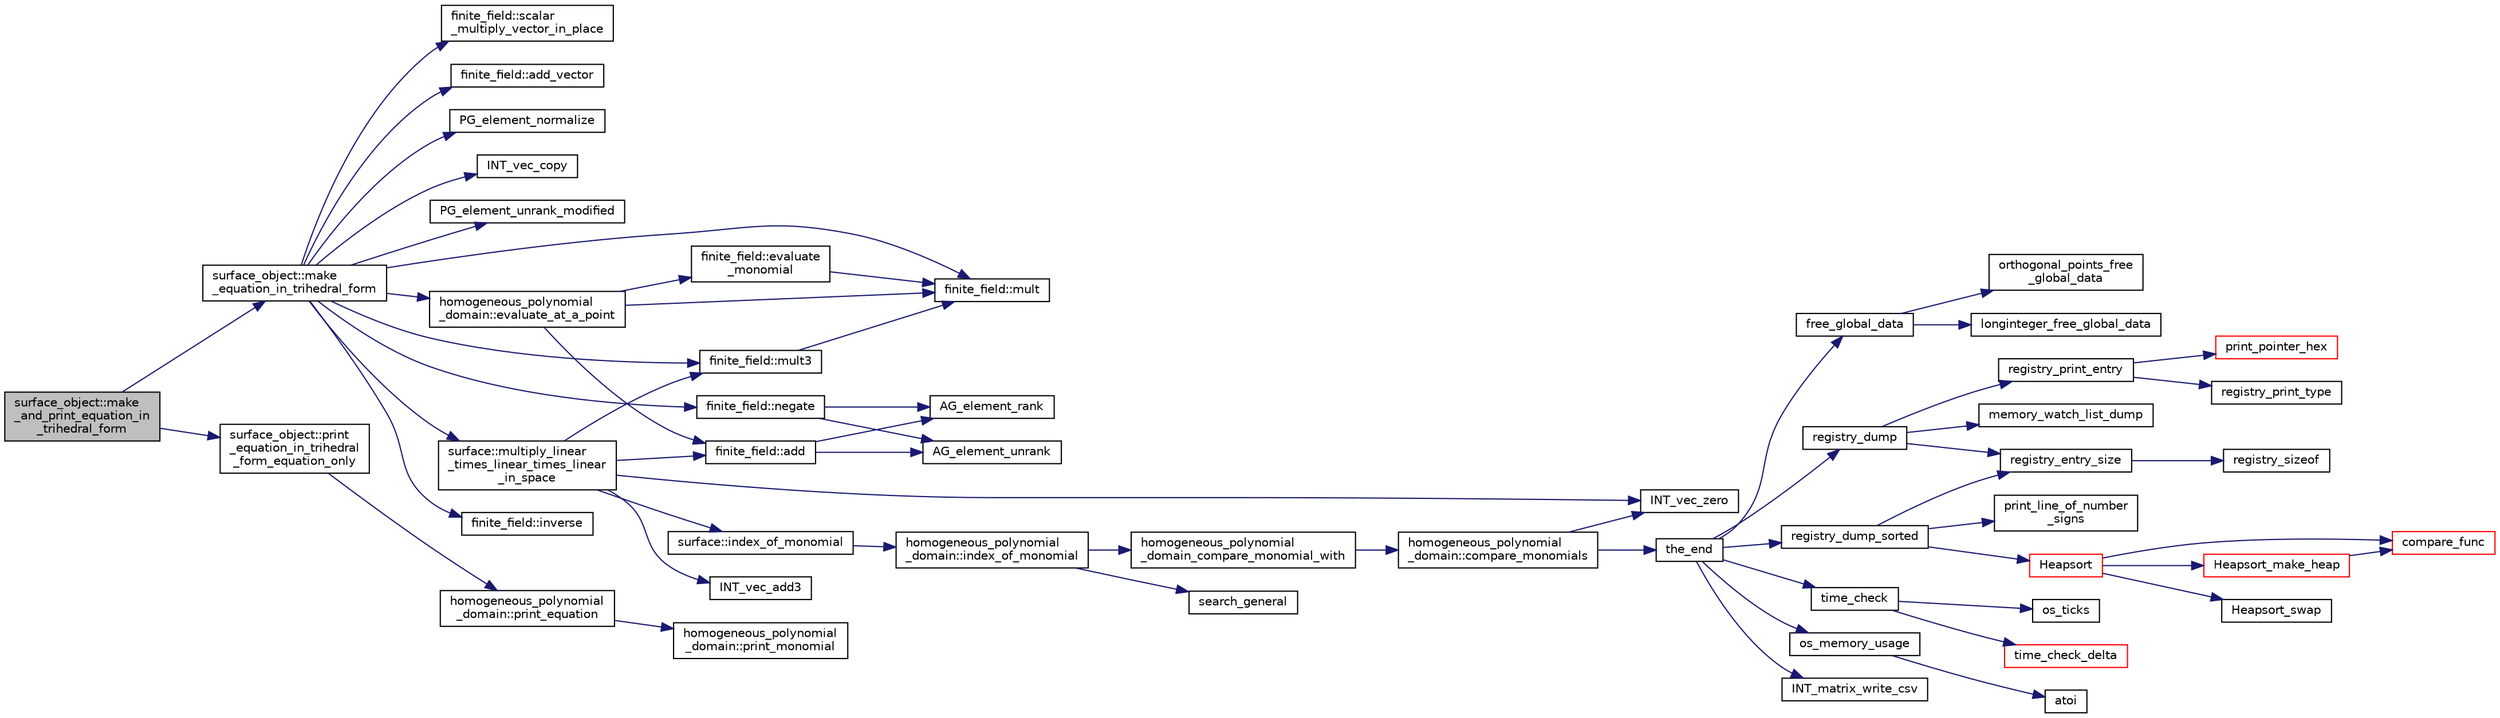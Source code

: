 digraph "surface_object::make_and_print_equation_in_trihedral_form"
{
  edge [fontname="Helvetica",fontsize="10",labelfontname="Helvetica",labelfontsize="10"];
  node [fontname="Helvetica",fontsize="10",shape=record];
  rankdir="LR";
  Node1721 [label="surface_object::make\l_and_print_equation_in\l_trihedral_form",height=0.2,width=0.4,color="black", fillcolor="grey75", style="filled", fontcolor="black"];
  Node1721 -> Node1722 [color="midnightblue",fontsize="10",style="solid",fontname="Helvetica"];
  Node1722 [label="surface_object::make\l_equation_in_trihedral_form",height=0.2,width=0.4,color="black", fillcolor="white", style="filled",URL="$df/df8/classsurface__object.html#a27fe2b23c959d65da1c1cac88a38ca08"];
  Node1722 -> Node1723 [color="midnightblue",fontsize="10",style="solid",fontname="Helvetica"];
  Node1723 [label="INT_vec_copy",height=0.2,width=0.4,color="black", fillcolor="white", style="filled",URL="$df/dbf/sajeeb_8_c.html#ac2d875e27e009af6ec04d17254d11075"];
  Node1722 -> Node1724 [color="midnightblue",fontsize="10",style="solid",fontname="Helvetica"];
  Node1724 [label="PG_element_unrank_modified",height=0.2,width=0.4,color="black", fillcolor="white", style="filled",URL="$d4/d67/geometry_8h.html#a83ae9b605d496f6a90345303f6efae64"];
  Node1722 -> Node1725 [color="midnightblue",fontsize="10",style="solid",fontname="Helvetica"];
  Node1725 [label="homogeneous_polynomial\l_domain::evaluate_at_a_point",height=0.2,width=0.4,color="black", fillcolor="white", style="filled",URL="$d2/da7/classhomogeneous__polynomial__domain.html#ad3989698a38d04fc319162c376fe6343"];
  Node1725 -> Node1726 [color="midnightblue",fontsize="10",style="solid",fontname="Helvetica"];
  Node1726 [label="finite_field::evaluate\l_monomial",height=0.2,width=0.4,color="black", fillcolor="white", style="filled",URL="$df/d5a/classfinite__field.html#a13f9d419956a9168a65788b32839c7f2"];
  Node1726 -> Node1727 [color="midnightblue",fontsize="10",style="solid",fontname="Helvetica"];
  Node1727 [label="finite_field::mult",height=0.2,width=0.4,color="black", fillcolor="white", style="filled",URL="$df/d5a/classfinite__field.html#a24fb5917aa6d4d656fd855b7f44a13b0"];
  Node1725 -> Node1727 [color="midnightblue",fontsize="10",style="solid",fontname="Helvetica"];
  Node1725 -> Node1728 [color="midnightblue",fontsize="10",style="solid",fontname="Helvetica"];
  Node1728 [label="finite_field::add",height=0.2,width=0.4,color="black", fillcolor="white", style="filled",URL="$df/d5a/classfinite__field.html#a8f12328a27500f3c7be0c849ebbc9d14"];
  Node1728 -> Node1729 [color="midnightblue",fontsize="10",style="solid",fontname="Helvetica"];
  Node1729 [label="AG_element_unrank",height=0.2,width=0.4,color="black", fillcolor="white", style="filled",URL="$d4/d67/geometry_8h.html#a4a33b86c87b2879b97cfa1327abe2885"];
  Node1728 -> Node1730 [color="midnightblue",fontsize="10",style="solid",fontname="Helvetica"];
  Node1730 [label="AG_element_rank",height=0.2,width=0.4,color="black", fillcolor="white", style="filled",URL="$d4/d67/geometry_8h.html#ab2ac908d07dd8038fd996e26bdc75c17"];
  Node1722 -> Node1731 [color="midnightblue",fontsize="10",style="solid",fontname="Helvetica"];
  Node1731 [label="finite_field::mult3",height=0.2,width=0.4,color="black", fillcolor="white", style="filled",URL="$df/d5a/classfinite__field.html#a8075bbc643e9198c0a8f1d1eaa2faee3"];
  Node1731 -> Node1727 [color="midnightblue",fontsize="10",style="solid",fontname="Helvetica"];
  Node1722 -> Node1732 [color="midnightblue",fontsize="10",style="solid",fontname="Helvetica"];
  Node1732 [label="finite_field::negate",height=0.2,width=0.4,color="black", fillcolor="white", style="filled",URL="$df/d5a/classfinite__field.html#aa9d798298f25d4a9262b5bc5f1733e31"];
  Node1732 -> Node1729 [color="midnightblue",fontsize="10",style="solid",fontname="Helvetica"];
  Node1732 -> Node1730 [color="midnightblue",fontsize="10",style="solid",fontname="Helvetica"];
  Node1722 -> Node1733 [color="midnightblue",fontsize="10",style="solid",fontname="Helvetica"];
  Node1733 [label="finite_field::inverse",height=0.2,width=0.4,color="black", fillcolor="white", style="filled",URL="$df/d5a/classfinite__field.html#a69f2a12c01e70b7ce2d115c5221c9cdd"];
  Node1722 -> Node1727 [color="midnightblue",fontsize="10",style="solid",fontname="Helvetica"];
  Node1722 -> Node1734 [color="midnightblue",fontsize="10",style="solid",fontname="Helvetica"];
  Node1734 [label="surface::multiply_linear\l_times_linear_times_linear\l_in_space",height=0.2,width=0.4,color="black", fillcolor="white", style="filled",URL="$d5/d88/classsurface.html#abcbac4f9bd652897db85be7bf17abf62"];
  Node1734 -> Node1735 [color="midnightblue",fontsize="10",style="solid",fontname="Helvetica"];
  Node1735 [label="INT_vec_zero",height=0.2,width=0.4,color="black", fillcolor="white", style="filled",URL="$df/dbf/sajeeb_8_c.html#aa8c9c7977203577026080f546fe4980f"];
  Node1734 -> Node1731 [color="midnightblue",fontsize="10",style="solid",fontname="Helvetica"];
  Node1734 -> Node1736 [color="midnightblue",fontsize="10",style="solid",fontname="Helvetica"];
  Node1736 [label="INT_vec_add3",height=0.2,width=0.4,color="black", fillcolor="white", style="filled",URL="$d5/db4/io__and__os_8h.html#a5fb9f390a6d5ff2af38251ee134f12cf"];
  Node1734 -> Node1737 [color="midnightblue",fontsize="10",style="solid",fontname="Helvetica"];
  Node1737 [label="surface::index_of_monomial",height=0.2,width=0.4,color="black", fillcolor="white", style="filled",URL="$d5/d88/classsurface.html#a121f8ba1f05712475aa758f7152f4ce5"];
  Node1737 -> Node1738 [color="midnightblue",fontsize="10",style="solid",fontname="Helvetica"];
  Node1738 [label="homogeneous_polynomial\l_domain::index_of_monomial",height=0.2,width=0.4,color="black", fillcolor="white", style="filled",URL="$d2/da7/classhomogeneous__polynomial__domain.html#a3fad3fb2b940014fcfece1cebfbfa3ae"];
  Node1738 -> Node1739 [color="midnightblue",fontsize="10",style="solid",fontname="Helvetica"];
  Node1739 [label="search_general",height=0.2,width=0.4,color="black", fillcolor="white", style="filled",URL="$d5/de2/foundations_2data__structures_2data__structures_8h.html#a9377e1012d2575d9cb22787cecf71eec"];
  Node1738 -> Node1740 [color="midnightblue",fontsize="10",style="solid",fontname="Helvetica"];
  Node1740 [label="homogeneous_polynomial\l_domain_compare_monomial_with",height=0.2,width=0.4,color="black", fillcolor="white", style="filled",URL="$dd/db5/homogeneous__polynomial__domain_8_c.html#a0a0f8d40815145e0aceceabebad8d63d"];
  Node1740 -> Node1741 [color="midnightblue",fontsize="10",style="solid",fontname="Helvetica"];
  Node1741 [label="homogeneous_polynomial\l_domain::compare_monomials",height=0.2,width=0.4,color="black", fillcolor="white", style="filled",URL="$d2/da7/classhomogeneous__polynomial__domain.html#a05c5959cb62502954c9cf93a85b8c019"];
  Node1741 -> Node1735 [color="midnightblue",fontsize="10",style="solid",fontname="Helvetica"];
  Node1741 -> Node1742 [color="midnightblue",fontsize="10",style="solid",fontname="Helvetica"];
  Node1742 [label="the_end",height=0.2,width=0.4,color="black", fillcolor="white", style="filled",URL="$d9/d60/discreta_8h.html#a3ebbd3ccb665a9f78deaa7408577b60c"];
  Node1742 -> Node1743 [color="midnightblue",fontsize="10",style="solid",fontname="Helvetica"];
  Node1743 [label="free_global_data",height=0.2,width=0.4,color="black", fillcolor="white", style="filled",URL="$d3/dfb/discreta__global_8_c.html#a6bd9eb050090f8cf1e92db88a459cc28"];
  Node1743 -> Node1744 [color="midnightblue",fontsize="10",style="solid",fontname="Helvetica"];
  Node1744 [label="orthogonal_points_free\l_global_data",height=0.2,width=0.4,color="black", fillcolor="white", style="filled",URL="$d4/d67/geometry_8h.html#a9ff48c751a12182f1cc6ee384f80aa0b"];
  Node1743 -> Node1745 [color="midnightblue",fontsize="10",style="solid",fontname="Helvetica"];
  Node1745 [label="longinteger_free_global_data",height=0.2,width=0.4,color="black", fillcolor="white", style="filled",URL="$de/dc5/algebra__and__number__theory_8h.html#a6160ced6b3ffc2765c111f7d4f94ed42"];
  Node1742 -> Node1746 [color="midnightblue",fontsize="10",style="solid",fontname="Helvetica"];
  Node1746 [label="registry_dump",height=0.2,width=0.4,color="black", fillcolor="white", style="filled",URL="$d5/db4/io__and__os_8h.html#a8ad65cbe10865661e8bafd6be2164955"];
  Node1746 -> Node1747 [color="midnightblue",fontsize="10",style="solid",fontname="Helvetica"];
  Node1747 [label="registry_print_entry",height=0.2,width=0.4,color="black", fillcolor="white", style="filled",URL="$df/d84/foundations_2io__and__os_2memory_8_c.html#a2b54b210ed9aae58085d1ef7fa3bcbff"];
  Node1747 -> Node1748 [color="midnightblue",fontsize="10",style="solid",fontname="Helvetica"];
  Node1748 [label="print_pointer_hex",height=0.2,width=0.4,color="red", fillcolor="white", style="filled",URL="$d5/db4/io__and__os_8h.html#a32add94de62a1d910cc0fc35ed90ab48"];
  Node1747 -> Node1750 [color="midnightblue",fontsize="10",style="solid",fontname="Helvetica"];
  Node1750 [label="registry_print_type",height=0.2,width=0.4,color="black", fillcolor="white", style="filled",URL="$df/d84/foundations_2io__and__os_2memory_8_c.html#a0c81861cc8a6dd21364c89bb3ac8e82c"];
  Node1746 -> Node1751 [color="midnightblue",fontsize="10",style="solid",fontname="Helvetica"];
  Node1751 [label="registry_entry_size",height=0.2,width=0.4,color="black", fillcolor="white", style="filled",URL="$df/d84/foundations_2io__and__os_2memory_8_c.html#abb7fc0eff582133f5bd8a7cbd78d742b"];
  Node1751 -> Node1752 [color="midnightblue",fontsize="10",style="solid",fontname="Helvetica"];
  Node1752 [label="registry_sizeof",height=0.2,width=0.4,color="black", fillcolor="white", style="filled",URL="$df/d84/foundations_2io__and__os_2memory_8_c.html#a1ebe71d1cd99d79db497355f608be044"];
  Node1746 -> Node1753 [color="midnightblue",fontsize="10",style="solid",fontname="Helvetica"];
  Node1753 [label="memory_watch_list_dump",height=0.2,width=0.4,color="black", fillcolor="white", style="filled",URL="$df/d84/foundations_2io__and__os_2memory_8_c.html#ad0967d55a42071e28f50be4fbe7893bd"];
  Node1742 -> Node1754 [color="midnightblue",fontsize="10",style="solid",fontname="Helvetica"];
  Node1754 [label="registry_dump_sorted",height=0.2,width=0.4,color="black", fillcolor="white", style="filled",URL="$d5/db4/io__and__os_8h.html#aa28c9ee8650332ad2d526d5eb4fae48e"];
  Node1754 -> Node1755 [color="midnightblue",fontsize="10",style="solid",fontname="Helvetica"];
  Node1755 [label="print_line_of_number\l_signs",height=0.2,width=0.4,color="black", fillcolor="white", style="filled",URL="$d5/db4/io__and__os_8h.html#a59b640c1f8b0040f26fa06b641191105"];
  Node1754 -> Node1751 [color="midnightblue",fontsize="10",style="solid",fontname="Helvetica"];
  Node1754 -> Node1756 [color="midnightblue",fontsize="10",style="solid",fontname="Helvetica"];
  Node1756 [label="Heapsort",height=0.2,width=0.4,color="red", fillcolor="white", style="filled",URL="$d5/de2/foundations_2data__structures_2data__structures_8h.html#a2af240488f5893071c88af35d9f06b6d"];
  Node1756 -> Node1757 [color="midnightblue",fontsize="10",style="solid",fontname="Helvetica"];
  Node1757 [label="Heapsort_make_heap",height=0.2,width=0.4,color="red", fillcolor="white", style="filled",URL="$d4/dd7/sorting_8_c.html#ae2f81d9c1e532bee5c80dfae7cc45bcc"];
  Node1757 -> Node1760 [color="midnightblue",fontsize="10",style="solid",fontname="Helvetica"];
  Node1760 [label="compare_func",height=0.2,width=0.4,color="red", fillcolor="white", style="filled",URL="$dc/d77/pentomino__5x5_8_c.html#af532ec92afffcb63cd1f1180e96642d4"];
  Node1756 -> Node1760 [color="midnightblue",fontsize="10",style="solid",fontname="Helvetica"];
  Node1756 -> Node1759 [color="midnightblue",fontsize="10",style="solid",fontname="Helvetica"];
  Node1759 [label="Heapsort_swap",height=0.2,width=0.4,color="black", fillcolor="white", style="filled",URL="$d4/dd7/sorting_8_c.html#a7d47ff5b6218622f072ca38a87900496"];
  Node1742 -> Node1763 [color="midnightblue",fontsize="10",style="solid",fontname="Helvetica"];
  Node1763 [label="time_check",height=0.2,width=0.4,color="black", fillcolor="white", style="filled",URL="$d9/d60/discreta_8h.html#a04d64356f0c7cb798e55daec998c527e"];
  Node1763 -> Node1764 [color="midnightblue",fontsize="10",style="solid",fontname="Helvetica"];
  Node1764 [label="os_ticks",height=0.2,width=0.4,color="black", fillcolor="white", style="filled",URL="$d5/db4/io__and__os_8h.html#a3da6d2b09e35d569adb7101dffcb5224"];
  Node1763 -> Node1765 [color="midnightblue",fontsize="10",style="solid",fontname="Helvetica"];
  Node1765 [label="time_check_delta",height=0.2,width=0.4,color="red", fillcolor="white", style="filled",URL="$d3/d72/global_8_c.html#a89a8565e34c7dcbb97180cd6af7454a1"];
  Node1742 -> Node1768 [color="midnightblue",fontsize="10",style="solid",fontname="Helvetica"];
  Node1768 [label="os_memory_usage",height=0.2,width=0.4,color="black", fillcolor="white", style="filled",URL="$d5/db4/io__and__os_8h.html#a5d6ab4b80c58e5d8bdb0fd1625709d0b"];
  Node1768 -> Node1769 [color="midnightblue",fontsize="10",style="solid",fontname="Helvetica"];
  Node1769 [label="atoi",height=0.2,width=0.4,color="black", fillcolor="white", style="filled",URL="$d9/d60/discreta_8h.html#ad0ac71cbcb495289e474437d6b7d7fac"];
  Node1742 -> Node1770 [color="midnightblue",fontsize="10",style="solid",fontname="Helvetica"];
  Node1770 [label="INT_matrix_write_csv",height=0.2,width=0.4,color="black", fillcolor="white", style="filled",URL="$d5/db4/io__and__os_8h.html#a57604af509e1d43e918fd38e5f4ee96f"];
  Node1734 -> Node1728 [color="midnightblue",fontsize="10",style="solid",fontname="Helvetica"];
  Node1722 -> Node1771 [color="midnightblue",fontsize="10",style="solid",fontname="Helvetica"];
  Node1771 [label="finite_field::scalar\l_multiply_vector_in_place",height=0.2,width=0.4,color="black", fillcolor="white", style="filled",URL="$df/d5a/classfinite__field.html#ab9b0987ee489bda0ad9027bbe3b3a930"];
  Node1722 -> Node1772 [color="midnightblue",fontsize="10",style="solid",fontname="Helvetica"];
  Node1772 [label="finite_field::add_vector",height=0.2,width=0.4,color="black", fillcolor="white", style="filled",URL="$df/d5a/classfinite__field.html#a23252c462d48cc21895de6fcc0cbb59f"];
  Node1722 -> Node1773 [color="midnightblue",fontsize="10",style="solid",fontname="Helvetica"];
  Node1773 [label="PG_element_normalize",height=0.2,width=0.4,color="black", fillcolor="white", style="filled",URL="$d4/d67/geometry_8h.html#a5a4c3c1158bad6bab0d786c616bd0996"];
  Node1721 -> Node1774 [color="midnightblue",fontsize="10",style="solid",fontname="Helvetica"];
  Node1774 [label="surface_object::print\l_equation_in_trihedral\l_form_equation_only",height=0.2,width=0.4,color="black", fillcolor="white", style="filled",URL="$df/df8/classsurface__object.html#ae570775863861dbf2127f755b9c886bd"];
  Node1774 -> Node1775 [color="midnightblue",fontsize="10",style="solid",fontname="Helvetica"];
  Node1775 [label="homogeneous_polynomial\l_domain::print_equation",height=0.2,width=0.4,color="black", fillcolor="white", style="filled",URL="$d2/da7/classhomogeneous__polynomial__domain.html#a39fe7da58a442801d7c8be1121a57bfe"];
  Node1775 -> Node1776 [color="midnightblue",fontsize="10",style="solid",fontname="Helvetica"];
  Node1776 [label="homogeneous_polynomial\l_domain::print_monomial",height=0.2,width=0.4,color="black", fillcolor="white", style="filled",URL="$d2/da7/classhomogeneous__polynomial__domain.html#aba45b13898b259a147e45bf92a622fd8"];
}
